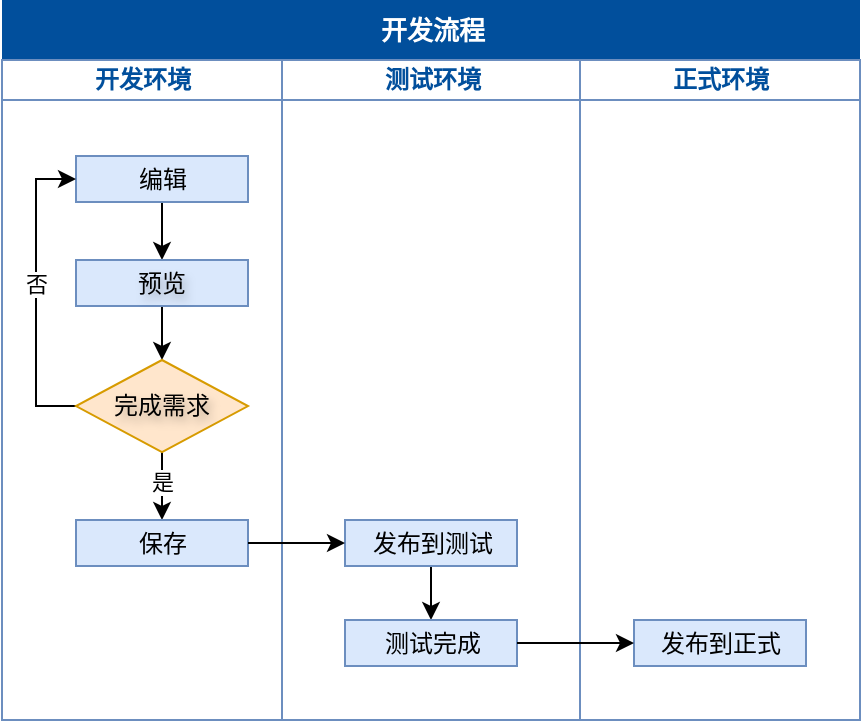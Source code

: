<mxfile version="24.6.4" type="github">
  <diagram name="Page-1" id="74e2e168-ea6b-b213-b513-2b3c1d86103e">
    <mxGraphModel dx="924" dy="506" grid="1" gridSize="10" guides="1" tooltips="1" connect="1" arrows="1" fold="1" page="1" pageScale="1" pageWidth="850" pageHeight="1100" background="none" math="0" shadow="0">
      <root>
        <mxCell id="0" />
        <mxCell id="1" parent="0" />
        <mxCell id="77e6c97f196da883-1" value="&lt;font color=&quot;#ffffff&quot; style=&quot;font-size: 13px;&quot;&gt;开发流程&lt;/font&gt;" style="swimlane;html=1;childLayout=stackLayout;startSize=30;rounded=0;shadow=0;labelBackgroundColor=none;strokeWidth=1;fontFamily=Verdana;fontSize=8;align=center;fillColor=#014f9c;strokeColor=none;swimlaneFillColor=default;" parent="1" vertex="1">
          <mxGeometry x="70" y="40" width="429" height="360" as="geometry">
            <mxRectangle x="70" y="40" width="70" height="20" as="alternateBounds" />
          </mxGeometry>
        </mxCell>
        <mxCell id="77e6c97f196da883-2" value="&lt;font style=&quot;font-size: 12px;&quot;&gt;开发环境&lt;/font&gt;" style="swimlane;html=1;startSize=20;fillColor=default;fontColor=#014F9C;strokeColor=#6C8EBF;fontStyle=1" parent="77e6c97f196da883-1" vertex="1">
          <mxGeometry y="30" width="140" height="330" as="geometry" />
        </mxCell>
        <mxCell id="YYDFMAxgsG2Qx_cfkvnm-2" value="" style="edgeStyle=orthogonalEdgeStyle;rounded=0;orthogonalLoop=1;jettySize=auto;html=1;" edge="1" parent="77e6c97f196da883-2" source="77e6c97f196da883-8" target="YYDFMAxgsG2Qx_cfkvnm-1">
          <mxGeometry relative="1" as="geometry" />
        </mxCell>
        <mxCell id="77e6c97f196da883-8" value="&lt;font style=&quot;font-size: 12px;&quot;&gt;编辑&lt;/font&gt;" style="rounded=0;html=1;shadow=0;labelBackgroundColor=none;strokeWidth=1;fontFamily=Verdana;fontSize=12;align=center;strokeColor=#6c8ebf;fillColor=#dae8fc;" parent="77e6c97f196da883-2" vertex="1">
          <mxGeometry x="37" y="48" width="86" height="23" as="geometry" />
        </mxCell>
        <mxCell id="YYDFMAxgsG2Qx_cfkvnm-5" value="" style="edgeStyle=orthogonalEdgeStyle;rounded=0;orthogonalLoop=1;jettySize=auto;html=1;strokeColor=#000000;" edge="1" parent="77e6c97f196da883-2" source="YYDFMAxgsG2Qx_cfkvnm-1" target="77e6c97f196da883-13">
          <mxGeometry relative="1" as="geometry" />
        </mxCell>
        <mxCell id="YYDFMAxgsG2Qx_cfkvnm-1" value="&lt;font style=&quot;font-size: 12px;&quot;&gt;预览&lt;/font&gt;" style="rounded=0;whiteSpace=wrap;html=1;shadow=0;labelBackgroundColor=none;strokeWidth=1;fontFamily=Verdana;fontSize=12;align=center;glass=0;strokeColor=#6c8ebf;fillColor=#dae8fc;textShadow=1;" vertex="1" parent="77e6c97f196da883-2">
          <mxGeometry x="37" y="100" width="86" height="23" as="geometry" />
        </mxCell>
        <mxCell id="YYDFMAxgsG2Qx_cfkvnm-7" value="" style="edgeStyle=orthogonalEdgeStyle;rounded=0;orthogonalLoop=1;jettySize=auto;html=1;" edge="1" parent="77e6c97f196da883-2" source="77e6c97f196da883-13" target="dNjiUNZJLr1TQURcCVdI-9">
          <mxGeometry relative="1" as="geometry">
            <mxPoint x="79.995" y="250" as="targetPoint" />
          </mxGeometry>
        </mxCell>
        <mxCell id="YYDFMAxgsG2Qx_cfkvnm-9" value="是" style="edgeLabel;html=1;align=center;verticalAlign=middle;resizable=0;points=[];" vertex="1" connectable="0" parent="YYDFMAxgsG2Qx_cfkvnm-7">
          <mxGeometry x="-0.161" y="-1" relative="1" as="geometry">
            <mxPoint x="1" y="-5" as="offset" />
          </mxGeometry>
        </mxCell>
        <mxCell id="YYDFMAxgsG2Qx_cfkvnm-10" style="edgeStyle=orthogonalEdgeStyle;rounded=0;orthogonalLoop=1;jettySize=auto;html=1;exitX=0;exitY=0.5;exitDx=0;exitDy=0;entryX=0;entryY=0.5;entryDx=0;entryDy=0;" edge="1" parent="77e6c97f196da883-2" source="77e6c97f196da883-13" target="77e6c97f196da883-8">
          <mxGeometry relative="1" as="geometry" />
        </mxCell>
        <mxCell id="YYDFMAxgsG2Qx_cfkvnm-11" value="否" style="edgeLabel;html=1;align=center;verticalAlign=middle;resizable=0;points=[];" vertex="1" connectable="0" parent="YYDFMAxgsG2Qx_cfkvnm-10">
          <mxGeometry x="0.056" relative="1" as="geometry">
            <mxPoint as="offset" />
          </mxGeometry>
        </mxCell>
        <mxCell id="77e6c97f196da883-13" value="&lt;font style=&quot;font-size: 12px;&quot;&gt;完成需求&lt;/font&gt;" style="rhombus;whiteSpace=wrap;html=1;rounded=0;shadow=0;labelBackgroundColor=none;strokeWidth=1;fontFamily=Verdana;fontSize=12;align=center;strokeColor=#d79b00;fillColor=#ffe6cc;textShadow=1;aspect=fixed;" parent="77e6c97f196da883-2" vertex="1">
          <mxGeometry x="37" y="150" width="86" height="46.07" as="geometry" />
        </mxCell>
        <mxCell id="dNjiUNZJLr1TQURcCVdI-9" value="&lt;font style=&quot;font-size: 12px;&quot;&gt;保存&lt;/font&gt;" style="rounded=0;html=1;shadow=0;labelBackgroundColor=none;strokeWidth=1;fontFamily=Verdana;fontSize=12;align=center;strokeColor=#6c8ebf;fillColor=#dae8fc;" vertex="1" parent="77e6c97f196da883-2">
          <mxGeometry x="37" y="230" width="86" height="23" as="geometry" />
        </mxCell>
        <mxCell id="77e6c97f196da883-3" value="测试环境" style="swimlane;html=1;startSize=20;fillColor=none;aspect=fixed;fontColor=#014F9C;strokeColor=#6C8EBF;" parent="77e6c97f196da883-1" vertex="1">
          <mxGeometry x="140" y="30" width="149" height="330" as="geometry" />
        </mxCell>
        <mxCell id="dNjiUNZJLr1TQURcCVdI-14" value="" style="edgeStyle=orthogonalEdgeStyle;rounded=0;orthogonalLoop=1;jettySize=auto;html=1;" edge="1" parent="77e6c97f196da883-3" source="dNjiUNZJLr1TQURcCVdI-11" target="dNjiUNZJLr1TQURcCVdI-13">
          <mxGeometry relative="1" as="geometry" />
        </mxCell>
        <mxCell id="dNjiUNZJLr1TQURcCVdI-11" value="发布到测试" style="rounded=0;html=1;shadow=0;labelBackgroundColor=none;strokeWidth=1;fontFamily=Verdana;fontSize=12;align=center;strokeColor=#6c8ebf;fillColor=#dae8fc;" vertex="1" parent="77e6c97f196da883-3">
          <mxGeometry x="31.5" y="230" width="86" height="23" as="geometry" />
        </mxCell>
        <mxCell id="dNjiUNZJLr1TQURcCVdI-13" value="测试完成" style="rounded=0;html=1;shadow=0;labelBackgroundColor=none;strokeWidth=1;fontFamily=Verdana;fontSize=12;align=center;strokeColor=#6c8ebf;fillColor=#dae8fc;" vertex="1" parent="77e6c97f196da883-3">
          <mxGeometry x="31.5" y="280" width="86" height="23" as="geometry" />
        </mxCell>
        <mxCell id="77e6c97f196da883-4" value="正式环境" style="swimlane;html=1;startSize=20;fillColor=none;aspect=fixed;fontColor=#014F9C;strokeColor=#6C8EBF;" parent="77e6c97f196da883-1" vertex="1">
          <mxGeometry x="289" y="30" width="140" height="330" as="geometry" />
        </mxCell>
        <mxCell id="dNjiUNZJLr1TQURcCVdI-15" value="发布到正式" style="rounded=0;html=1;shadow=0;labelBackgroundColor=none;strokeWidth=1;fontFamily=Verdana;fontSize=12;align=center;strokeColor=#6c8ebf;fillColor=#dae8fc;" vertex="1" parent="77e6c97f196da883-4">
          <mxGeometry x="27" y="280" width="86" height="23" as="geometry" />
        </mxCell>
        <mxCell id="dNjiUNZJLr1TQURcCVdI-12" value="" style="edgeStyle=orthogonalEdgeStyle;rounded=0;orthogonalLoop=1;jettySize=auto;html=1;" edge="1" parent="77e6c97f196da883-1" source="dNjiUNZJLr1TQURcCVdI-9" target="dNjiUNZJLr1TQURcCVdI-11">
          <mxGeometry relative="1" as="geometry" />
        </mxCell>
        <mxCell id="dNjiUNZJLr1TQURcCVdI-16" value="" style="edgeStyle=orthogonalEdgeStyle;rounded=0;orthogonalLoop=1;jettySize=auto;html=1;" edge="1" parent="77e6c97f196da883-1" source="dNjiUNZJLr1TQURcCVdI-13" target="dNjiUNZJLr1TQURcCVdI-15">
          <mxGeometry relative="1" as="geometry" />
        </mxCell>
      </root>
    </mxGraphModel>
  </diagram>
</mxfile>
